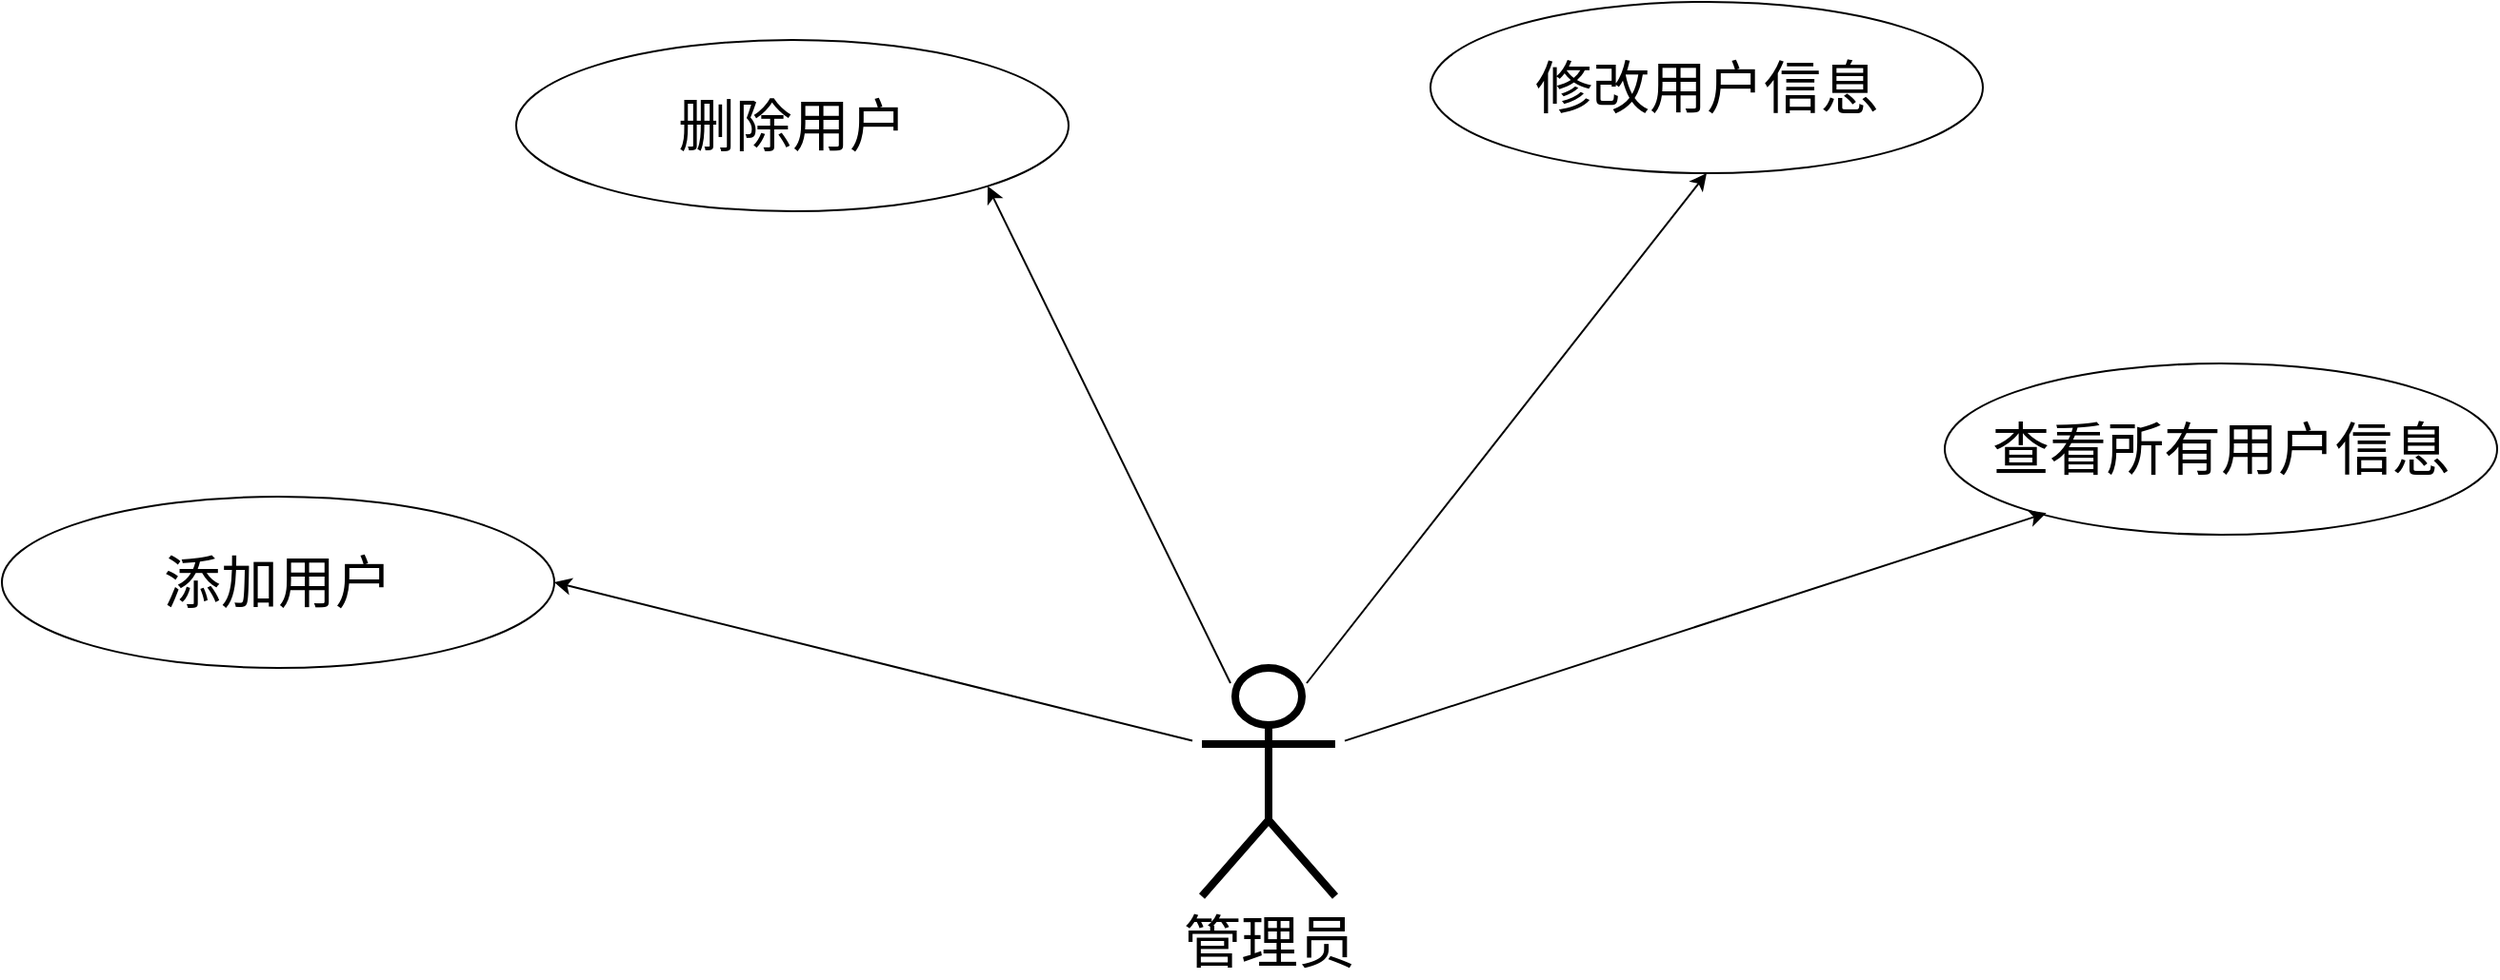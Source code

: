 <mxfile version="24.0.5" type="github">
  <diagram name="第 1 页" id="bB7RbFDz9d00YhY26ljX">
    <mxGraphModel dx="2605" dy="1468" grid="1" gridSize="10" guides="1" tooltips="1" connect="1" arrows="1" fold="1" page="1" pageScale="1" pageWidth="1500" pageHeight="600" math="0" shadow="0">
      <root>
        <mxCell id="0" />
        <mxCell id="1" parent="0" />
        <mxCell id="KhSe5g_Kd3sWTfT6dcdc-7" style="rounded=0;orthogonalLoop=1;jettySize=auto;html=1;exitX=0;exitY=0.333;exitDx=0;exitDy=0;exitPerimeter=0;entryX=1;entryY=0.5;entryDx=0;entryDy=0;" edge="1" parent="1" source="KhSe5g_Kd3sWTfT6dcdc-1" target="KhSe5g_Kd3sWTfT6dcdc-6">
          <mxGeometry relative="1" as="geometry" />
        </mxCell>
        <mxCell id="KhSe5g_Kd3sWTfT6dcdc-8" style="rounded=0;orthogonalLoop=1;jettySize=auto;html=1;exitX=0.25;exitY=0.1;exitDx=0;exitDy=0;exitPerimeter=0;entryX=1;entryY=1;entryDx=0;entryDy=0;" edge="1" parent="1" source="KhSe5g_Kd3sWTfT6dcdc-1" target="KhSe5g_Kd3sWTfT6dcdc-4">
          <mxGeometry relative="1" as="geometry" />
        </mxCell>
        <mxCell id="KhSe5g_Kd3sWTfT6dcdc-9" style="edgeStyle=none;rounded=0;orthogonalLoop=1;jettySize=auto;html=1;exitX=0.75;exitY=0.1;exitDx=0;exitDy=0;exitPerimeter=0;entryX=0.5;entryY=1;entryDx=0;entryDy=0;" edge="1" parent="1" source="KhSe5g_Kd3sWTfT6dcdc-1" target="KhSe5g_Kd3sWTfT6dcdc-5">
          <mxGeometry relative="1" as="geometry" />
        </mxCell>
        <mxCell id="KhSe5g_Kd3sWTfT6dcdc-1" value="&lt;font style=&quot;font-size: 30px;&quot;&gt;管理员&lt;/font&gt;" style="shape=umlActor;verticalLabelPosition=bottom;verticalAlign=top;html=1;outlineConnect=0;strokeWidth=4;perimeterSpacing=5;shadow=0;" vertex="1" parent="1">
          <mxGeometry x="725" y="390" width="70" height="120" as="geometry" />
        </mxCell>
        <mxCell id="KhSe5g_Kd3sWTfT6dcdc-3" value="&lt;font style=&quot;font-size: 30px;&quot;&gt;查看所有用户信息&lt;/font&gt;" style="ellipse;whiteSpace=wrap;html=1;" vertex="1" parent="1">
          <mxGeometry x="1115" y="230" width="290" height="90" as="geometry" />
        </mxCell>
        <mxCell id="KhSe5g_Kd3sWTfT6dcdc-4" value="&lt;font style=&quot;font-size: 30px;&quot;&gt;删除用户&lt;/font&gt;" style="ellipse;whiteSpace=wrap;html=1;" vertex="1" parent="1">
          <mxGeometry x="365" y="60" width="290" height="90" as="geometry" />
        </mxCell>
        <mxCell id="KhSe5g_Kd3sWTfT6dcdc-5" value="&lt;span style=&quot;font-size: 30px;&quot;&gt;修改用户信息&lt;/span&gt;" style="ellipse;whiteSpace=wrap;html=1;" vertex="1" parent="1">
          <mxGeometry x="845" y="40" width="290" height="90" as="geometry" />
        </mxCell>
        <mxCell id="KhSe5g_Kd3sWTfT6dcdc-6" value="&lt;font style=&quot;font-size: 30px;&quot;&gt;添加用户&lt;/font&gt;" style="ellipse;whiteSpace=wrap;html=1;" vertex="1" parent="1">
          <mxGeometry x="95" y="300" width="290" height="90" as="geometry" />
        </mxCell>
        <mxCell id="KhSe5g_Kd3sWTfT6dcdc-10" style="edgeStyle=none;rounded=0;orthogonalLoop=1;jettySize=auto;html=1;exitX=1;exitY=0.333;exitDx=0;exitDy=0;exitPerimeter=0;entryX=0.184;entryY=0.873;entryDx=0;entryDy=0;entryPerimeter=0;" edge="1" parent="1" source="KhSe5g_Kd3sWTfT6dcdc-1" target="KhSe5g_Kd3sWTfT6dcdc-3">
          <mxGeometry relative="1" as="geometry" />
        </mxCell>
      </root>
    </mxGraphModel>
  </diagram>
</mxfile>
